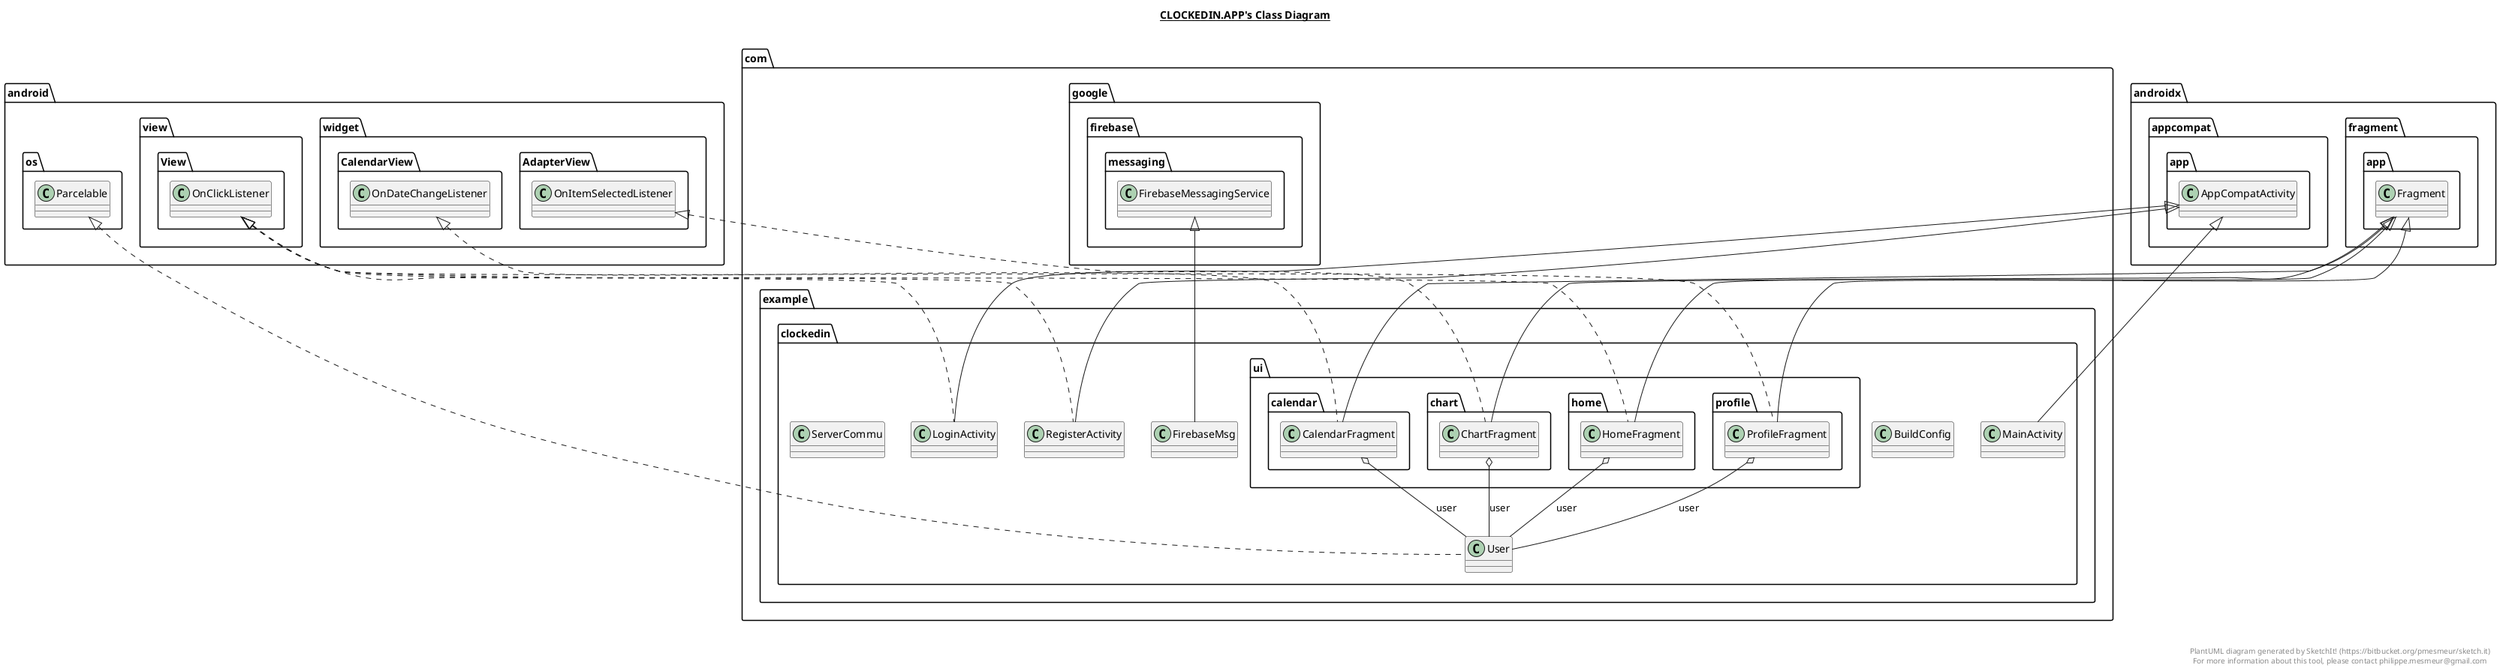@startuml

title __CLOCKEDIN.APP's Class Diagram__\n

  namespace com.example.clockedin {
    class com.example.clockedin.BuildConfig {
    }
  }
  

  namespace com.example.clockedin {
    class com.example.clockedin.FirebaseMsg {
    }
  }
  

  namespace com.example.clockedin {
    class com.example.clockedin.LoginActivity {
    }
  }
  

  namespace com.example.clockedin {
    class com.example.clockedin.MainActivity {
    }
  }
  

  namespace com.example.clockedin {
    class com.example.clockedin.RegisterActivity {
    }
  }
  

  namespace com.example.clockedin {
    class com.example.clockedin.ServerCommu {
    }
  }
  

  namespace com.example.clockedin {
    class com.example.clockedin.User {
    }
  }
  

  namespace com.example.clockedin {
    namespace ui.calendar {
      class com.example.clockedin.ui.calendar.CalendarFragment {
      }
    }
  }
  

  namespace com.example.clockedin {
    namespace ui.chart {
      class com.example.clockedin.ui.chart.ChartFragment {
      }
    }
  }
  

  namespace com.example.clockedin {
    namespace ui.home {
      class com.example.clockedin.ui.home.HomeFragment {
      }
    }
  }
  

  namespace com.example.clockedin {
    namespace ui.profile {
      class com.example.clockedin.ui.profile.ProfileFragment {
      }
    }
  }
  

  com.example.clockedin.FirebaseMsg -up-|> com.google.firebase.messaging.FirebaseMessagingService
  com.example.clockedin.LoginActivity .up.|> android.view.View.OnClickListener
  com.example.clockedin.LoginActivity -up-|> androidx.appcompat.app.AppCompatActivity
  com.example.clockedin.MainActivity -up-|> androidx.appcompat.app.AppCompatActivity
  com.example.clockedin.RegisterActivity .up.|> android.view.View.OnClickListener
  com.example.clockedin.RegisterActivity -up-|> androidx.appcompat.app.AppCompatActivity
  com.example.clockedin.User .up.|> android.os.Parcelable
  com.example.clockedin.ui.calendar.CalendarFragment .up.|> android.widget.CalendarView.OnDateChangeListener
  com.example.clockedin.ui.calendar.CalendarFragment -up-|> androidx.fragment.app.Fragment
  com.example.clockedin.ui.calendar.CalendarFragment o-- com.example.clockedin.User : user
  com.example.clockedin.ui.chart.ChartFragment .up.|> android.widget.AdapterView.OnItemSelectedListener
  com.example.clockedin.ui.chart.ChartFragment -up-|> androidx.fragment.app.Fragment
  com.example.clockedin.ui.chart.ChartFragment o-- com.example.clockedin.User : user
  com.example.clockedin.ui.home.HomeFragment .up.|> android.view.View.OnClickListener
  com.example.clockedin.ui.home.HomeFragment -up-|> androidx.fragment.app.Fragment
  com.example.clockedin.ui.home.HomeFragment o-- com.example.clockedin.User : user
  com.example.clockedin.ui.profile.ProfileFragment .up.|> android.view.View.OnClickListener
  com.example.clockedin.ui.profile.ProfileFragment -up-|> androidx.fragment.app.Fragment
  com.example.clockedin.ui.profile.ProfileFragment o-- com.example.clockedin.User : user


right footer


PlantUML diagram generated by SketchIt! (https://bitbucket.org/pmesmeur/sketch.it)
For more information about this tool, please contact philippe.mesmeur@gmail.com
endfooter

@enduml
